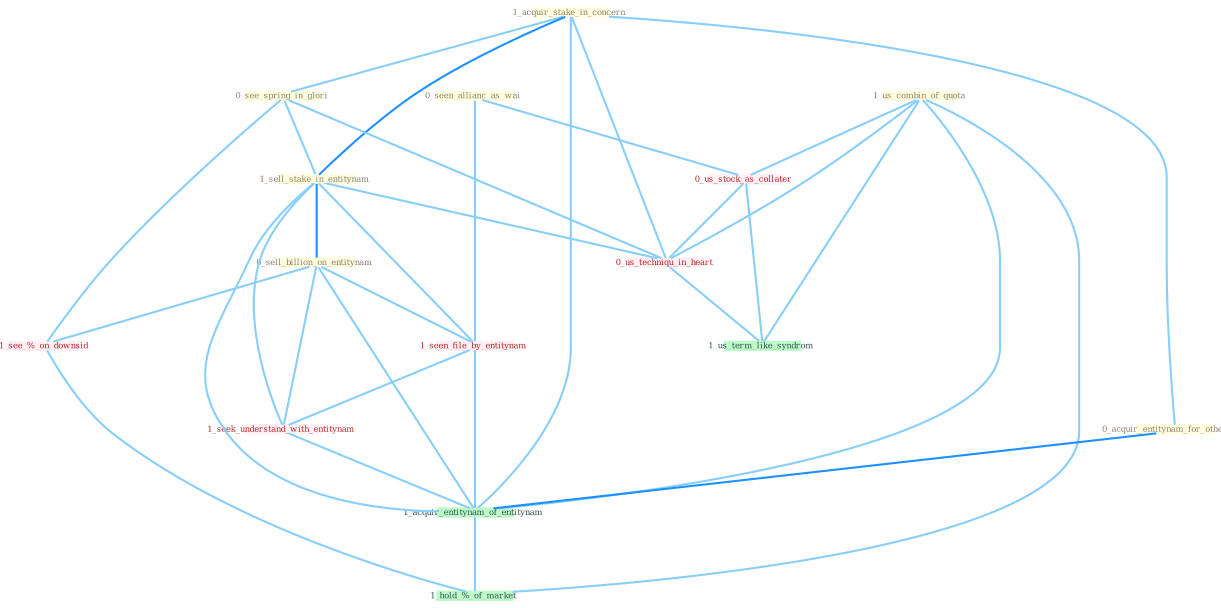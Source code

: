 Graph G{ 
    node
    [shape=polygon,style=filled,width=.5,height=.06,color="#BDFCC9",fixedsize=true,fontsize=4,
    fontcolor="#2f4f4f"];
    {node
    [color="#ffffe0", fontcolor="#8b7d6b"] "1_acquir_stake_in_concern " "0_see_spring_in_glori " "1_us_combin_of_quota " "1_sell_stake_in_entitynam " "0_seen_allianc_as_wai " "0_acquir_entitynam_for_othernum " "0_sell_billion_on_entitynam "}
{node [color="#fff0f5", fontcolor="#b22222"] "1_seen_file_by_entitynam " "0_us_stock_as_collater " "1_seek_understand_with_entitynam " "0_us_techniqu_in_heart " "1_see_%_on_downsid "}
edge [color="#B0E2FF"];

	"1_acquir_stake_in_concern " -- "0_see_spring_in_glori " [w="1", color="#87cefa" ];
	"1_acquir_stake_in_concern " -- "1_sell_stake_in_entitynam " [w="2", color="#1e90ff" , len=0.8];
	"1_acquir_stake_in_concern " -- "0_acquir_entitynam_for_othernum " [w="1", color="#87cefa" ];
	"1_acquir_stake_in_concern " -- "1_acquir_entitynam_of_entitynam " [w="1", color="#87cefa" ];
	"1_acquir_stake_in_concern " -- "0_us_techniqu_in_heart " [w="1", color="#87cefa" ];
	"0_see_spring_in_glori " -- "1_sell_stake_in_entitynam " [w="1", color="#87cefa" ];
	"0_see_spring_in_glori " -- "0_us_techniqu_in_heart " [w="1", color="#87cefa" ];
	"0_see_spring_in_glori " -- "1_see_%_on_downsid " [w="1", color="#87cefa" ];
	"1_us_combin_of_quota " -- "0_us_stock_as_collater " [w="1", color="#87cefa" ];
	"1_us_combin_of_quota " -- "1_acquir_entitynam_of_entitynam " [w="1", color="#87cefa" ];
	"1_us_combin_of_quota " -- "0_us_techniqu_in_heart " [w="1", color="#87cefa" ];
	"1_us_combin_of_quota " -- "1_us_term_like_syndrom " [w="1", color="#87cefa" ];
	"1_us_combin_of_quota " -- "1_hold_%_of_market " [w="1", color="#87cefa" ];
	"1_sell_stake_in_entitynam " -- "0_sell_billion_on_entitynam " [w="2", color="#1e90ff" , len=0.8];
	"1_sell_stake_in_entitynam " -- "1_seen_file_by_entitynam " [w="1", color="#87cefa" ];
	"1_sell_stake_in_entitynam " -- "1_seek_understand_with_entitynam " [w="1", color="#87cefa" ];
	"1_sell_stake_in_entitynam " -- "1_acquir_entitynam_of_entitynam " [w="1", color="#87cefa" ];
	"1_sell_stake_in_entitynam " -- "0_us_techniqu_in_heart " [w="1", color="#87cefa" ];
	"0_seen_allianc_as_wai " -- "1_seen_file_by_entitynam " [w="1", color="#87cefa" ];
	"0_seen_allianc_as_wai " -- "0_us_stock_as_collater " [w="1", color="#87cefa" ];
	"0_acquir_entitynam_for_othernum " -- "1_acquir_entitynam_of_entitynam " [w="2", color="#1e90ff" , len=0.8];
	"0_sell_billion_on_entitynam " -- "1_seen_file_by_entitynam " [w="1", color="#87cefa" ];
	"0_sell_billion_on_entitynam " -- "1_seek_understand_with_entitynam " [w="1", color="#87cefa" ];
	"0_sell_billion_on_entitynam " -- "1_acquir_entitynam_of_entitynam " [w="1", color="#87cefa" ];
	"0_sell_billion_on_entitynam " -- "1_see_%_on_downsid " [w="1", color="#87cefa" ];
	"1_seen_file_by_entitynam " -- "1_seek_understand_with_entitynam " [w="1", color="#87cefa" ];
	"1_seen_file_by_entitynam " -- "1_acquir_entitynam_of_entitynam " [w="1", color="#87cefa" ];
	"0_us_stock_as_collater " -- "0_us_techniqu_in_heart " [w="1", color="#87cefa" ];
	"0_us_stock_as_collater " -- "1_us_term_like_syndrom " [w="1", color="#87cefa" ];
	"1_seek_understand_with_entitynam " -- "1_acquir_entitynam_of_entitynam " [w="1", color="#87cefa" ];
	"1_acquir_entitynam_of_entitynam " -- "1_hold_%_of_market " [w="1", color="#87cefa" ];
	"0_us_techniqu_in_heart " -- "1_us_term_like_syndrom " [w="1", color="#87cefa" ];
	"1_see_%_on_downsid " -- "1_hold_%_of_market " [w="1", color="#87cefa" ];
}